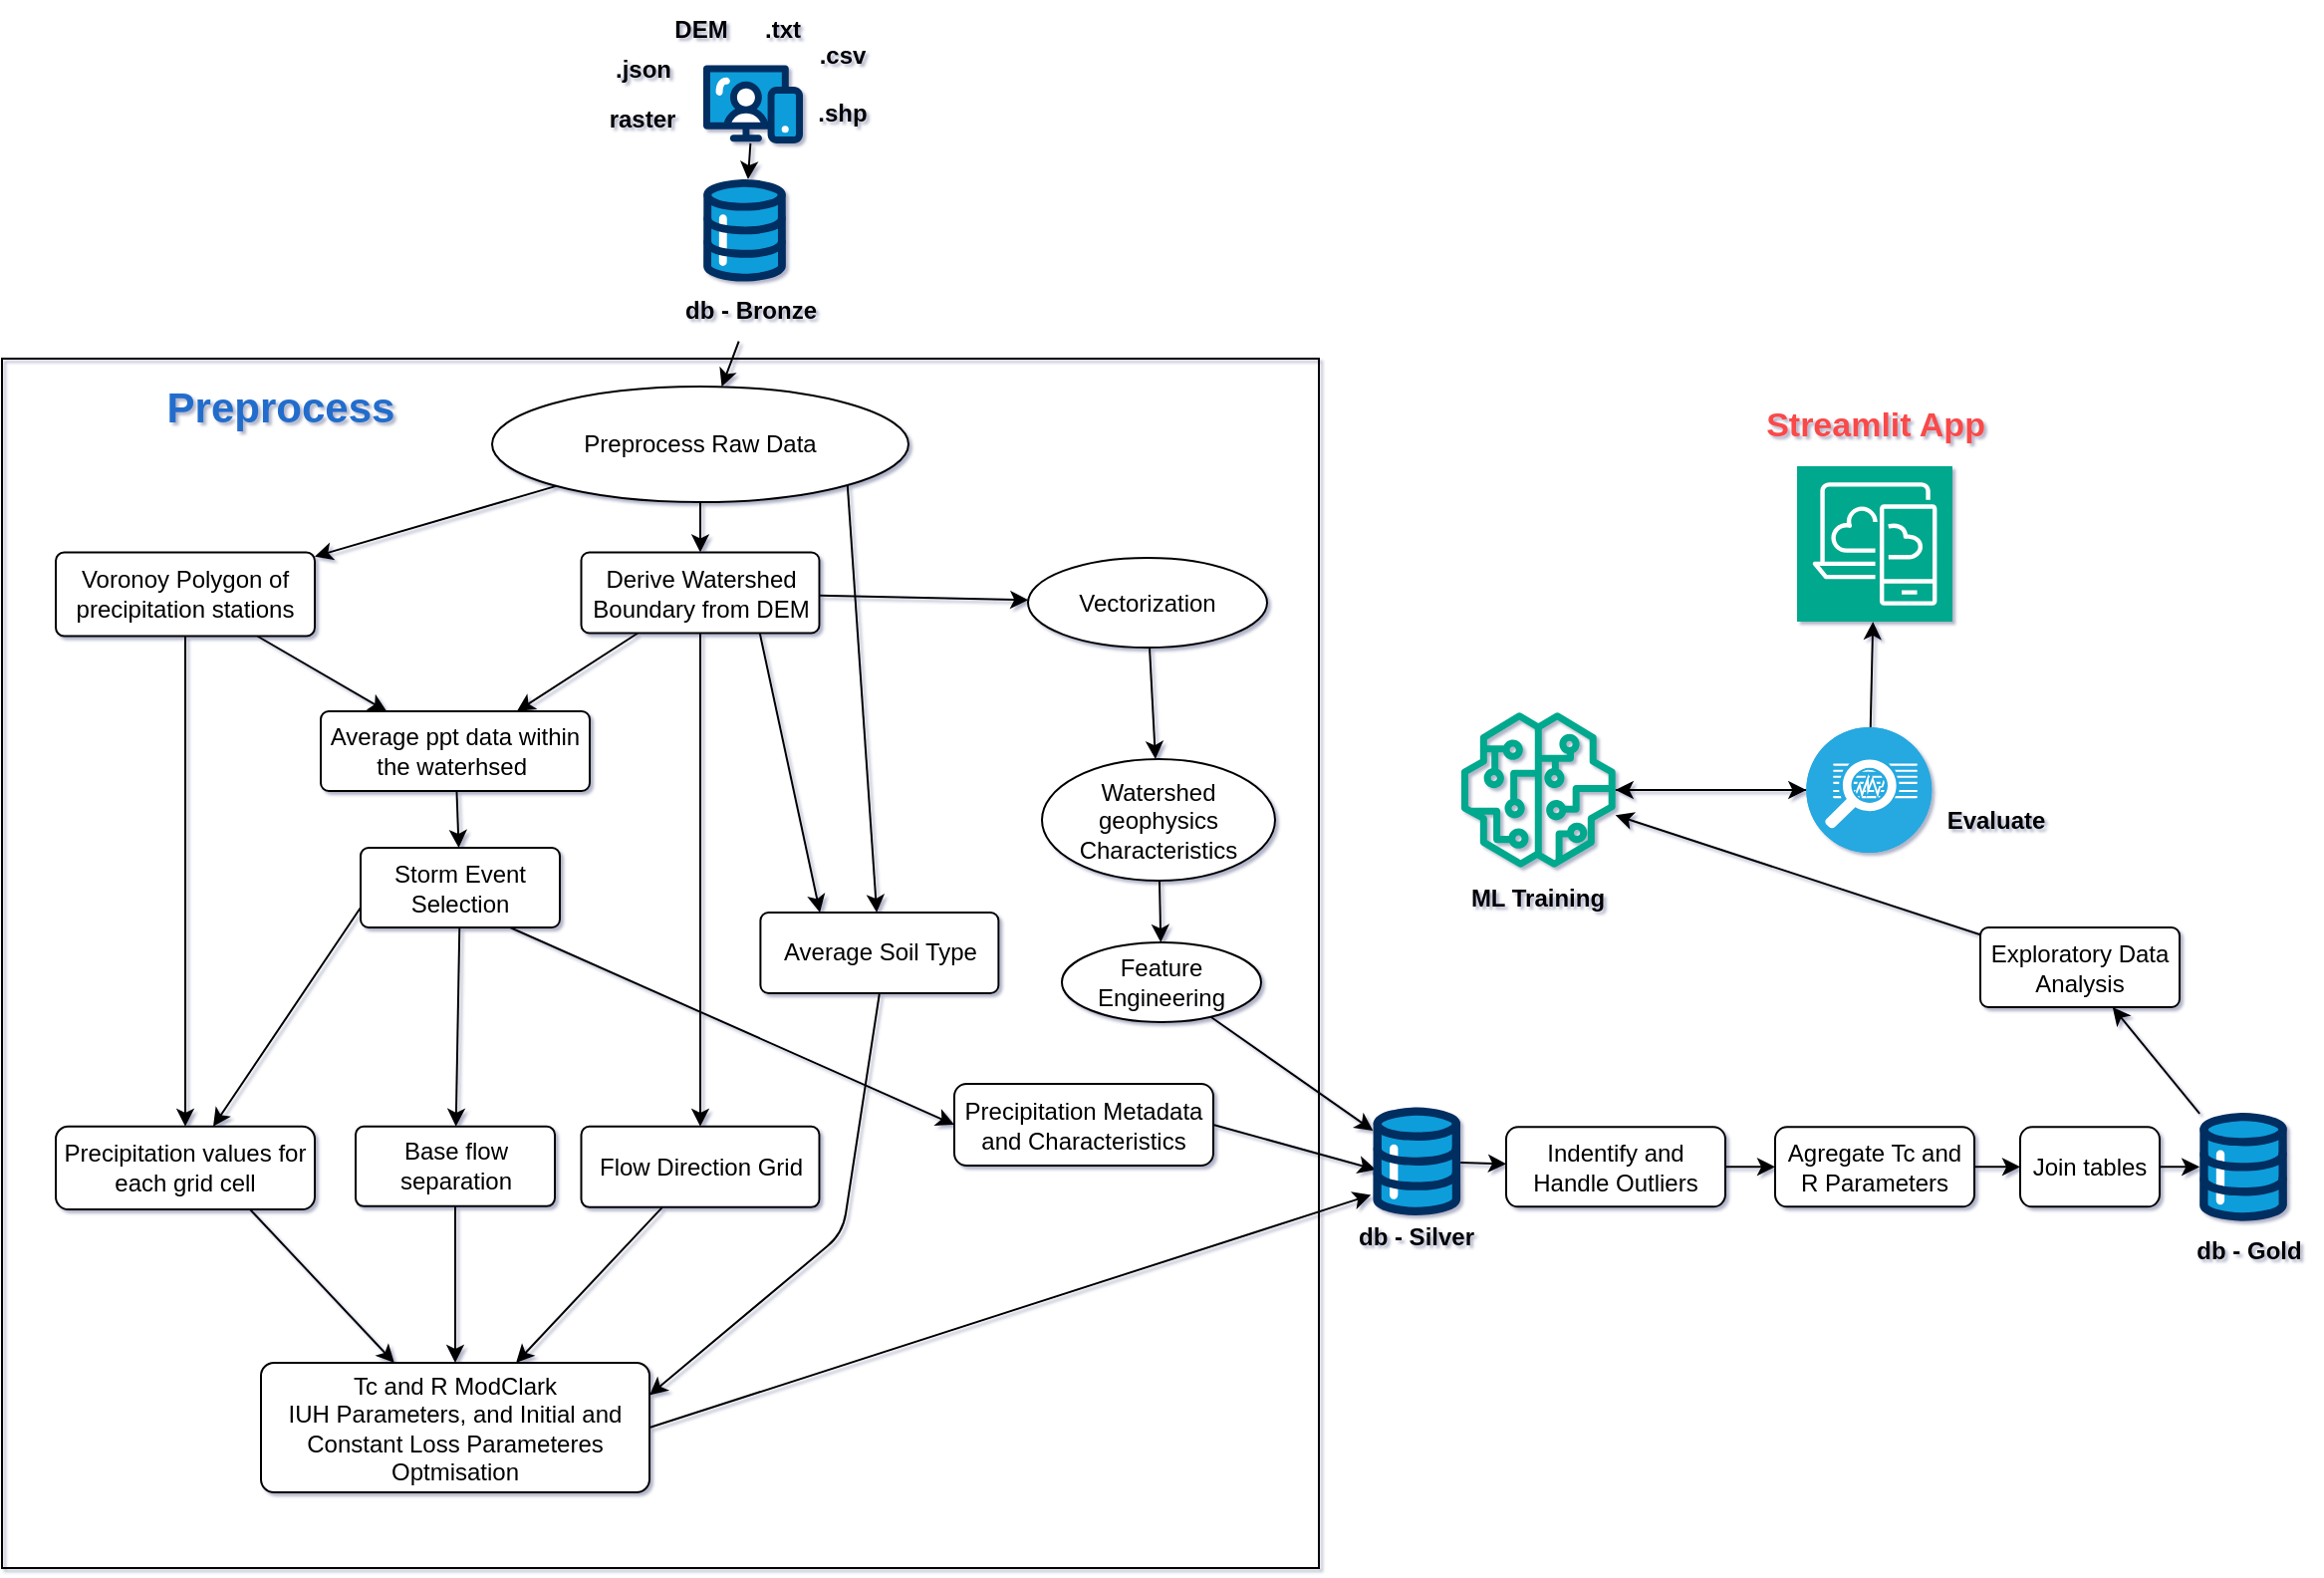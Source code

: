 <mxfile>
    <diagram id="ES8MSo4Vt6nz7GkOMkTw" name="Page-1">
        <mxGraphModel dx="1118" dy="560" grid="0" gridSize="10" guides="1" tooltips="1" connect="1" arrows="1" fold="1" page="1" pageScale="1" pageWidth="1250" pageHeight="900" background="#ffffff" math="0" shadow="1">
            <root>
                <mxCell id="0"/>
                <mxCell id="1" parent="0"/>
                <mxCell id="117" value="" style="rounded=0;whiteSpace=wrap;html=1;fillColor=none;fontColor=light-dark(#246dcd, #ededed);" parent="1" vertex="1">
                    <mxGeometry x="62" y="239" width="661" height="607" as="geometry"/>
                </mxCell>
                <mxCell id="7" value="DEM" style="text;html=1;align=center;verticalAlign=middle;whiteSpace=wrap;rounded=0;fontStyle=1" parent="1" vertex="1">
                    <mxGeometry x="382.7" y="59" width="60" height="30" as="geometry"/>
                </mxCell>
                <mxCell id="9" value=".txt" style="text;html=1;align=center;verticalAlign=middle;whiteSpace=wrap;rounded=0;fontStyle=1" parent="1" vertex="1">
                    <mxGeometry x="424" y="59" width="60" height="30" as="geometry"/>
                </mxCell>
                <mxCell id="12" value=".csv" style="text;html=1;align=center;verticalAlign=middle;whiteSpace=wrap;rounded=0;fontStyle=1" parent="1" vertex="1">
                    <mxGeometry x="454" y="69" width="60" height="35" as="geometry"/>
                </mxCell>
                <mxCell id="19" value=".json" style="text;html=1;align=center;verticalAlign=middle;whiteSpace=wrap;rounded=0;fontStyle=1" parent="1" vertex="1">
                    <mxGeometry x="354" y="79" width="60" height="30" as="geometry"/>
                </mxCell>
                <mxCell id="21" value=".shp" style="text;html=1;align=center;verticalAlign=middle;whiteSpace=wrap;rounded=0;fontStyle=1" parent="1" vertex="1">
                    <mxGeometry x="454" y="101.1" width="60" height="30" as="geometry"/>
                </mxCell>
                <mxCell id="205" value="" style="edgeStyle=none;html=1;" parent="1" source="91" target="198" edge="1">
                    <mxGeometry relative="1" as="geometry"/>
                </mxCell>
                <mxCell id="91" value="" style="sketch=0;outlineConnect=0;fontColor=#232F3E;gradientColor=none;fillColor=#01A88D;strokeColor=none;dashed=0;verticalLabelPosition=bottom;verticalAlign=top;align=center;html=1;fontSize=12;fontStyle=0;aspect=fixed;pointerEvents=1;shape=mxgraph.aws4.sagemaker_model;" parent="1" vertex="1">
                    <mxGeometry x="794.15" y="416.5" width="78" height="78" as="geometry"/>
                </mxCell>
                <mxCell id="279" value="" style="edgeStyle=none;html=1;" parent="1" source="109" target="91" edge="1">
                    <mxGeometry relative="1" as="geometry"/>
                </mxCell>
                <mxCell id="109" value="Exploratory Data Analysis" style="rounded=1;arcSize=10;whiteSpace=wrap;html=1;align=center;" parent="1" vertex="1">
                    <mxGeometry x="1055" y="524.5" width="100" height="40" as="geometry"/>
                </mxCell>
                <mxCell id="113" value="ML Training" style="text;html=1;align=center;verticalAlign=middle;whiteSpace=wrap;rounded=0;fontStyle=1" parent="1" vertex="1">
                    <mxGeometry x="784.3" y="494.5" width="97.7" height="30" as="geometry"/>
                </mxCell>
                <mxCell id="306" value="" style="edgeStyle=none;html=1;" edge="1" parent="1" source="86" target="248">
                    <mxGeometry relative="1" as="geometry"/>
                </mxCell>
                <mxCell id="313" style="edgeStyle=none;html=1;exitX=0;exitY=0.75;exitDx=0;exitDy=0;" edge="1" parent="1" source="86" target="307">
                    <mxGeometry relative="1" as="geometry"/>
                </mxCell>
                <mxCell id="323" style="edgeStyle=none;html=1;exitX=0.75;exitY=1;exitDx=0;exitDy=0;entryX=0;entryY=0.5;entryDx=0;entryDy=0;" edge="1" parent="1" source="86" target="252">
                    <mxGeometry relative="1" as="geometry">
                        <Array as="points"/>
                    </mxGeometry>
                </mxCell>
                <mxCell id="86" value="Storm Event Selection" style="rounded=1;arcSize=10;whiteSpace=wrap;html=1;align=center;" parent="1" vertex="1">
                    <mxGeometry x="242" y="484.5" width="100" height="40" as="geometry"/>
                </mxCell>
                <mxCell id="259" value="" style="edgeStyle=none;html=1;exitX=0.5;exitY=1;exitDx=0;exitDy=0;" parent="1" source="118" target="139" edge="1">
                    <mxGeometry relative="1" as="geometry"/>
                </mxCell>
                <mxCell id="285" value="" style="edgeStyle=none;html=1;" edge="1" parent="1" source="118" target="283">
                    <mxGeometry relative="1" as="geometry"/>
                </mxCell>
                <mxCell id="316" value="" style="edgeStyle=none;html=1;exitX=1;exitY=1;exitDx=0;exitDy=0;" edge="1" parent="1" source="118" target="315">
                    <mxGeometry relative="1" as="geometry"/>
                </mxCell>
                <mxCell id="118" value="Preprocess Raw Data" style="ellipse;whiteSpace=wrap;html=1;" parent="1" vertex="1">
                    <mxGeometry x="308" y="253" width="209" height="58" as="geometry"/>
                </mxCell>
                <mxCell id="131" value="Preprocess" style="text;html=1;align=center;verticalAlign=middle;whiteSpace=wrap;rounded=0;fontStyle=1;fontColor=light-dark(#246dcc, #ededed);horizontal=1;fontSize=21;" parent="1" vertex="1">
                    <mxGeometry x="162" y="248" width="80" height="30" as="geometry"/>
                </mxCell>
                <mxCell id="292" value="" style="edgeStyle=none;html=1;" edge="1" parent="1" source="139" target="291">
                    <mxGeometry relative="1" as="geometry"/>
                </mxCell>
                <mxCell id="297" value="" style="edgeStyle=none;html=1;" edge="1" parent="1" source="139" target="295">
                    <mxGeometry relative="1" as="geometry"/>
                </mxCell>
                <mxCell id="311" value="" style="edgeStyle=none;html=1;" edge="1" parent="1" source="139" target="310">
                    <mxGeometry relative="1" as="geometry"/>
                </mxCell>
                <mxCell id="317" style="edgeStyle=none;html=1;exitX=0.75;exitY=1;exitDx=0;exitDy=0;entryX=0.25;entryY=0;entryDx=0;entryDy=0;" edge="1" parent="1" source="139" target="315">
                    <mxGeometry relative="1" as="geometry"/>
                </mxCell>
                <mxCell id="139" value="Derive Watershed Boundary from DEM" style="rounded=1;arcSize=10;whiteSpace=wrap;html=1;align=center;" parent="1" vertex="1">
                    <mxGeometry x="352.75" y="336.25" width="119.5" height="40.5" as="geometry"/>
                </mxCell>
                <mxCell id="160" value="raster" style="text;html=1;align=center;verticalAlign=middle;whiteSpace=wrap;rounded=0;fontStyle=1" parent="1" vertex="1">
                    <mxGeometry x="364.42" y="104" width="39.15" height="30" as="geometry"/>
                </mxCell>
                <mxCell id="164" value="" style="edgeStyle=none;html=1;" parent="1" source="162" target="84" edge="1">
                    <mxGeometry relative="1" as="geometry"/>
                </mxCell>
                <mxCell id="162" value="Watershed geophysics Characteristics" style="ellipse;whiteSpace=wrap;html=1;" parent="1" vertex="1">
                    <mxGeometry x="584" y="440" width="117" height="61" as="geometry"/>
                </mxCell>
                <mxCell id="203" value="" style="edgeStyle=none;html=1;" parent="1" source="198" target="91" edge="1">
                    <mxGeometry relative="1" as="geometry"/>
                </mxCell>
                <mxCell id="219" value="" style="edgeStyle=none;html=1;" parent="1" source="198" target="218" edge="1">
                    <mxGeometry relative="1" as="geometry"/>
                </mxCell>
                <mxCell id="198" value="" style="fillColor=#28A8E0;verticalLabelPosition=bottom;sketch=0;html=1;strokeColor=#ffffff;verticalAlign=top;align=center;points=[[0.145,0.145,0],[0.5,0,0],[0.855,0.145,0],[1,0.5,0],[0.855,0.855,0],[0.5,1,0],[0.145,0.855,0],[0,0.5,0]];pointerEvents=1;shape=mxgraph.cisco_safe.compositeIcon;bgIcon=ellipse;resIcon=mxgraph.cisco_safe.capability.flow_analytics;" parent="1" vertex="1">
                    <mxGeometry x="967.65" y="424" width="63" height="63" as="geometry"/>
                </mxCell>
                <mxCell id="206" value="Evaluate" style="text;html=1;align=center;verticalAlign=middle;whiteSpace=wrap;rounded=0;fontStyle=1" parent="1" vertex="1">
                    <mxGeometry x="1014" y="456" width="97.7" height="30" as="geometry"/>
                </mxCell>
                <mxCell id="215" value="" style="edgeStyle=none;html=1;" parent="1" source="207" target="213" edge="1">
                    <mxGeometry relative="1" as="geometry"/>
                </mxCell>
                <mxCell id="207" value="" style="verticalLabelPosition=bottom;aspect=fixed;html=1;shape=mxgraph.salesforce.web;" parent="1" vertex="1">
                    <mxGeometry x="414" y="91.6" width="50" height="39.5" as="geometry"/>
                </mxCell>
                <mxCell id="216" value="" style="edgeStyle=none;html=1;" parent="1" source="212" target="118" edge="1">
                    <mxGeometry relative="1" as="geometry"/>
                </mxCell>
                <mxCell id="217" value="" style="group" parent="1" vertex="1" connectable="0">
                    <mxGeometry x="382.7" y="149" width="110" height="81.27" as="geometry"/>
                </mxCell>
                <mxCell id="212" value="db - Bronze" style="text;html=1;align=center;verticalAlign=middle;whiteSpace=wrap;rounded=0;fontStyle=1" parent="217" vertex="1">
                    <mxGeometry y="50" width="110" height="31.27" as="geometry"/>
                </mxCell>
                <mxCell id="213" value="" style="verticalLabelPosition=bottom;aspect=fixed;html=1;shape=mxgraph.salesforce.data;fillColor=#2B80FF;fontColor=#333333;strokeColor=#666666;" parent="217" vertex="1">
                    <mxGeometry x="31.3" width="41.53" height="51.27" as="geometry"/>
                </mxCell>
                <mxCell id="218" value="" style="sketch=0;points=[[0,0,0],[0.25,0,0],[0.5,0,0],[0.75,0,0],[1,0,0],[0,1,0],[0.25,1,0],[0.5,1,0],[0.75,1,0],[1,1,0],[0,0.25,0],[0,0.5,0],[0,0.75,0],[1,0.25,0],[1,0.5,0],[1,0.75,0]];outlineConnect=0;fontColor=#232F3E;fillColor=#01A88D;strokeColor=#ffffff;dashed=0;verticalLabelPosition=bottom;verticalAlign=top;align=center;html=1;fontSize=12;fontStyle=0;aspect=fixed;shape=mxgraph.aws4.resourceIcon;resIcon=mxgraph.aws4.desktop_and_app_streaming;" parent="1" vertex="1">
                    <mxGeometry x="963" y="293" width="78" height="78" as="geometry"/>
                </mxCell>
                <mxCell id="224" value="" style="edgeStyle=none;html=1;" parent="1" source="223" target="109" edge="1">
                    <mxGeometry relative="1" as="geometry"/>
                </mxCell>
                <mxCell id="246" value="Streamlit App" style="text;strokeColor=none;fillColor=none;html=1;fontSize=17;fontStyle=1;verticalAlign=middle;align=center;fontColor=light-dark(#f94a49, #ededed);" parent="1" vertex="1">
                    <mxGeometry x="922" y="253" width="160" height="40" as="geometry"/>
                </mxCell>
                <mxCell id="325" value="" style="edgeStyle=none;html=1;" edge="1" parent="1" source="248" target="143">
                    <mxGeometry relative="1" as="geometry"/>
                </mxCell>
                <mxCell id="248" value="Base flow separation" style="rounded=1;arcSize=10;whiteSpace=wrap;html=1;align=center;" parent="1" vertex="1">
                    <mxGeometry x="239.5" y="624.43" width="100" height="40" as="geometry"/>
                </mxCell>
                <mxCell id="266" style="edgeStyle=none;html=1;exitX=1;exitY=0.5;exitDx=0;exitDy=0;entryX=0.033;entryY=0.577;entryDx=0;entryDy=0;entryPerimeter=0;" parent="1" source="252" target="179" edge="1">
                    <mxGeometry relative="1" as="geometry">
                        <mxPoint x="844" y="519" as="targetPoint"/>
                    </mxGeometry>
                </mxCell>
                <mxCell id="252" value="Precipitation Metadata and Characteristics" style="rounded=1;arcSize=15;whiteSpace=wrap;html=1;align=center;" parent="1" vertex="1">
                    <mxGeometry x="540" y="603.0" width="130" height="41" as="geometry"/>
                </mxCell>
                <mxCell id="269" value="" style="edgeStyle=none;html=1;" parent="1" source="84" target="179" edge="1">
                    <mxGeometry relative="1" as="geometry"/>
                </mxCell>
                <mxCell id="84" value="Feature Engineering" style="ellipse;whiteSpace=wrap;html=1;align=center;" parent="1" vertex="1">
                    <mxGeometry x="594" y="532" width="100" height="40" as="geometry"/>
                </mxCell>
                <mxCell id="143" value="&lt;span style=&quot;color: rgb(0, 0, 0);&quot;&gt;Tc and R&amp;nbsp;&lt;span style=&quot;color: rgb(0, 0, 0);&quot;&gt;ModClark IUH&amp;nbsp;&lt;/span&gt;Parameters, and Initial and Constant Loss Parameteres Optmisation&lt;/span&gt;" style="rounded=1;arcSize=10;whiteSpace=wrap;html=1;align=center;" parent="1" vertex="1">
                    <mxGeometry x="192" y="743.0" width="195" height="65" as="geometry"/>
                </mxCell>
                <mxCell id="268" style="edgeStyle=none;html=1;exitX=1;exitY=0.5;exitDx=0;exitDy=0;entryX=-0.024;entryY=0.81;entryDx=0;entryDy=0;entryPerimeter=0;" parent="1" source="143" target="179" edge="1">
                    <mxGeometry relative="1" as="geometry"/>
                </mxCell>
                <mxCell id="274" value="" style="edgeStyle=none;html=1;" parent="1" source="158" target="273" edge="1">
                    <mxGeometry relative="1" as="geometry"/>
                </mxCell>
                <mxCell id="158" value="&lt;span style=&quot;color: rgb(0, 0, 0);&quot;&gt;Agregate Tc and R Parameters&lt;/span&gt;" style="rounded=1;whiteSpace=wrap;html=1;" parent="1" vertex="1">
                    <mxGeometry x="952" y="624.68" width="100" height="40" as="geometry"/>
                </mxCell>
                <mxCell id="223" value="" style="verticalLabelPosition=bottom;aspect=fixed;html=1;shape=mxgraph.salesforce.data;fillColor=#2B80FF;fontColor=#333333;strokeColor=#666666;" parent="1" vertex="1">
                    <mxGeometry x="1165.002" y="617.5" width="44.025" height="54.352" as="geometry"/>
                </mxCell>
                <mxCell id="280" value="" style="edgeStyle=none;html=1;" parent="1" source="238" target="158" edge="1">
                    <mxGeometry relative="1" as="geometry"/>
                </mxCell>
                <mxCell id="238" value="&lt;span style=&quot;color: rgb(0, 0, 0);&quot;&gt;Indentify and Handle Outliers&lt;/span&gt;" style="rounded=1;whiteSpace=wrap;html=1;" parent="1" vertex="1">
                    <mxGeometry x="817" y="624.68" width="110" height="40" as="geometry"/>
                </mxCell>
                <mxCell id="240" value="" style="edgeStyle=none;html=1;" parent="1" source="179" target="238" edge="1">
                    <mxGeometry relative="1" as="geometry"/>
                </mxCell>
                <mxCell id="173" value="db - Silver" style="text;html=1;align=center;verticalAlign=middle;whiteSpace=wrap;rounded=0;fontStyle=1" parent="1" vertex="1">
                    <mxGeometry x="717.13" y="664.68" width="110" height="30" as="geometry"/>
                </mxCell>
                <mxCell id="179" value="" style="verticalLabelPosition=bottom;aspect=fixed;html=1;shape=mxgraph.salesforce.data;fillColor=#2B80FF;fontColor=#333333;strokeColor=#666666;" parent="1" vertex="1">
                    <mxGeometry x="750.122" y="614.71" width="44.025" height="54.352" as="geometry"/>
                </mxCell>
                <mxCell id="275" value="" style="edgeStyle=none;html=1;" parent="1" source="273" target="223" edge="1">
                    <mxGeometry relative="1" as="geometry"/>
                </mxCell>
                <mxCell id="273" value="&lt;span style=&quot;color: rgb(0, 0, 0);&quot;&gt;Join tables&lt;/span&gt;" style="rounded=1;whiteSpace=wrap;html=1;" parent="1" vertex="1">
                    <mxGeometry x="1075" y="624.68" width="70" height="40" as="geometry"/>
                </mxCell>
                <mxCell id="281" value="db - Gold" style="text;html=1;align=center;verticalAlign=middle;whiteSpace=wrap;rounded=0;fontStyle=1" parent="1" vertex="1">
                    <mxGeometry x="1157" y="671.85" width="65.97" height="30" as="geometry"/>
                </mxCell>
                <mxCell id="293" value="" style="edgeStyle=none;html=1;" edge="1" parent="1" source="283" target="291">
                    <mxGeometry relative="1" as="geometry"/>
                </mxCell>
                <mxCell id="314" value="" style="edgeStyle=none;html=1;" edge="1" parent="1" source="283" target="307">
                    <mxGeometry relative="1" as="geometry"/>
                </mxCell>
                <mxCell id="283" value="Voronoy Polygon of precipitation stations" style="rounded=1;arcSize=10;whiteSpace=wrap;html=1;align=center;" vertex="1" parent="1">
                    <mxGeometry x="89" y="336.25" width="130" height="42" as="geometry"/>
                </mxCell>
                <mxCell id="294" value="" style="edgeStyle=none;html=1;" edge="1" parent="1" source="291" target="86">
                    <mxGeometry relative="1" as="geometry"/>
                </mxCell>
                <mxCell id="291" value="Average ppt data within the waterhsed&amp;nbsp;" style="rounded=1;arcSize=10;whiteSpace=wrap;html=1;align=center;" vertex="1" parent="1">
                    <mxGeometry x="222" y="416" width="135" height="40" as="geometry"/>
                </mxCell>
                <mxCell id="301" style="edgeStyle=none;html=1;" edge="1" parent="1" source="295" target="162">
                    <mxGeometry relative="1" as="geometry"/>
                </mxCell>
                <mxCell id="295" value="Vectorization" style="ellipse;whiteSpace=wrap;html=1;" vertex="1" parent="1">
                    <mxGeometry x="577" y="339" width="120" height="45" as="geometry"/>
                </mxCell>
                <mxCell id="327" style="edgeStyle=none;html=1;exitX=0.75;exitY=1;exitDx=0;exitDy=0;" edge="1" parent="1" source="307" target="143">
                    <mxGeometry relative="1" as="geometry"/>
                </mxCell>
                <mxCell id="307" value="Precipitation values for each grid cell" style="rounded=1;arcSize=15;whiteSpace=wrap;html=1;align=center;" vertex="1" parent="1">
                    <mxGeometry x="89" y="624.43" width="130" height="41.57" as="geometry"/>
                </mxCell>
                <mxCell id="324" value="" style="edgeStyle=none;html=1;" edge="1" parent="1" source="310" target="143">
                    <mxGeometry relative="1" as="geometry"/>
                </mxCell>
                <mxCell id="310" value="Flow Direction Grid" style="rounded=1;arcSize=10;whiteSpace=wrap;html=1;align=center;" vertex="1" parent="1">
                    <mxGeometry x="352.75" y="624.43" width="119.5" height="40.5" as="geometry"/>
                </mxCell>
                <mxCell id="315" value="Average Soil Type" style="rounded=1;arcSize=10;whiteSpace=wrap;html=1;align=center;" vertex="1" parent="1">
                    <mxGeometry x="442.7" y="517" width="119.5" height="40.5" as="geometry"/>
                </mxCell>
                <mxCell id="328" style="edgeStyle=none;html=1;exitX=0.5;exitY=1;exitDx=0;exitDy=0;entryX=1;entryY=0.25;entryDx=0;entryDy=0;" edge="1" parent="1" source="315" target="143">
                    <mxGeometry relative="1" as="geometry">
                        <Array as="points">
                            <mxPoint x="484" y="678"/>
                        </Array>
                    </mxGeometry>
                </mxCell>
            </root>
        </mxGraphModel>
    </diagram>
</mxfile>